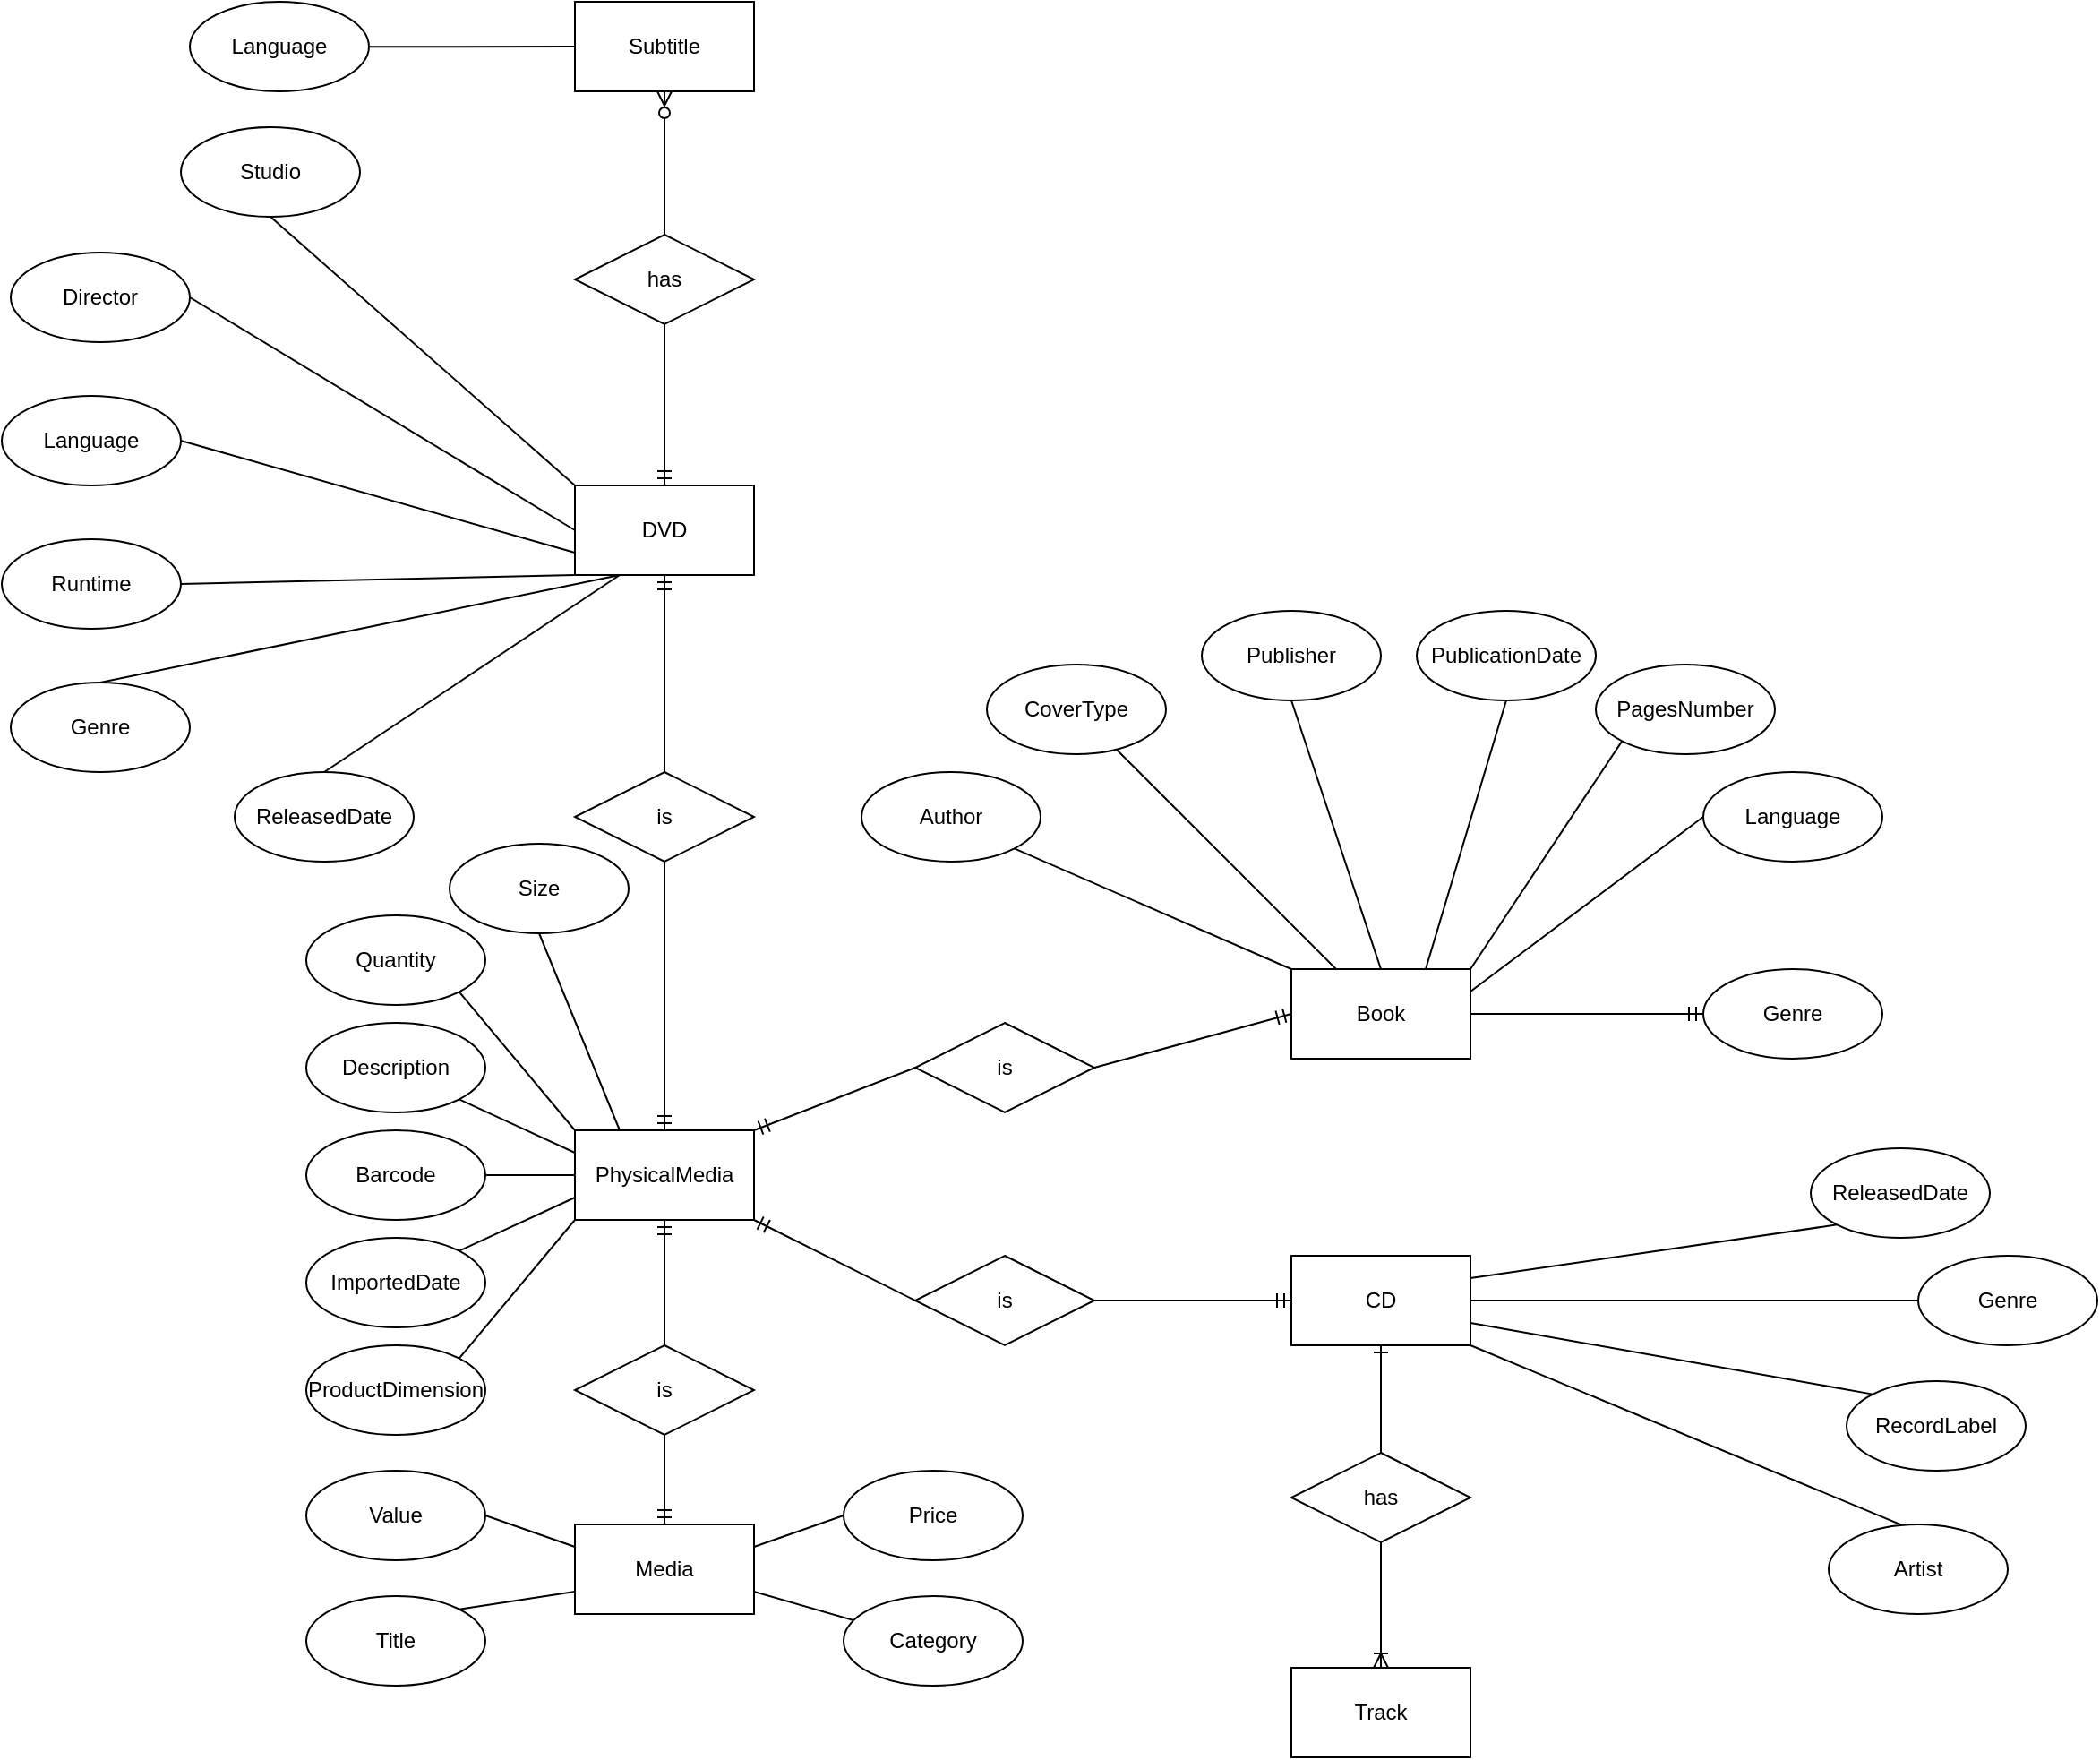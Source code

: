 <mxfile version="22.0.8" type="device" pages="2">
  <diagram id="R2lEEEUBdFMjLlhIrx00" name="Page-1">
    <mxGraphModel dx="1596" dy="1559" grid="1" gridSize="10" guides="1" tooltips="1" connect="1" arrows="1" fold="1" page="1" pageScale="1" pageWidth="850" pageHeight="1100" math="0" shadow="0" extFonts="Permanent Marker^https://fonts.googleapis.com/css?family=Permanent+Marker">
      <root>
        <mxCell id="0" />
        <mxCell id="1" parent="0" />
        <mxCell id="szylhPzDD0Z30qTy9Gss-84" style="rounded=0;orthogonalLoop=1;jettySize=auto;html=1;exitX=0;exitY=0.75;exitDx=0;exitDy=0;entryX=1;entryY=0;entryDx=0;entryDy=0;endArrow=none;endFill=0;" parent="1" source="szylhPzDD0Z30qTy9Gss-1" target="szylhPzDD0Z30qTy9Gss-10" edge="1">
          <mxGeometry relative="1" as="geometry" />
        </mxCell>
        <mxCell id="szylhPzDD0Z30qTy9Gss-1" value="Media" style="rounded=0;whiteSpace=wrap;html=1;" parent="1" vertex="1">
          <mxGeometry x="-140" y="-210" width="100" height="50" as="geometry" />
        </mxCell>
        <mxCell id="szylhPzDD0Z30qTy9Gss-85" style="rounded=0;orthogonalLoop=1;jettySize=auto;html=1;exitX=0;exitY=0.5;exitDx=0;exitDy=0;entryX=1;entryY=0.25;entryDx=0;entryDy=0;endArrow=none;endFill=0;" parent="1" source="szylhPzDD0Z30qTy9Gss-7" target="szylhPzDD0Z30qTy9Gss-1" edge="1">
          <mxGeometry relative="1" as="geometry" />
        </mxCell>
        <mxCell id="szylhPzDD0Z30qTy9Gss-7" value="Price" style="ellipse;whiteSpace=wrap;html=1;" parent="1" vertex="1">
          <mxGeometry x="10" y="-240" width="100" height="50" as="geometry" />
        </mxCell>
        <mxCell id="szylhPzDD0Z30qTy9Gss-15" style="rounded=0;orthogonalLoop=1;jettySize=auto;html=1;exitX=1;exitY=0.5;exitDx=0;exitDy=0;entryX=0;entryY=0.25;entryDx=0;entryDy=0;jumpSize=1;endArrow=none;endFill=0;" parent="1" source="szylhPzDD0Z30qTy9Gss-8" target="szylhPzDD0Z30qTy9Gss-1" edge="1">
          <mxGeometry relative="1" as="geometry" />
        </mxCell>
        <mxCell id="szylhPzDD0Z30qTy9Gss-8" value="Value" style="ellipse;whiteSpace=wrap;html=1;" parent="1" vertex="1">
          <mxGeometry x="-290" y="-240" width="100" height="50" as="geometry" />
        </mxCell>
        <mxCell id="szylhPzDD0Z30qTy9Gss-13" style="rounded=0;orthogonalLoop=1;jettySize=auto;html=1;exitX=0.927;exitY=0.773;exitDx=0;exitDy=0;entryX=1;entryY=0.75;entryDx=0;entryDy=0;endArrow=none;endFill=0;exitPerimeter=0;" parent="1" source="szylhPzDD0Z30qTy9Gss-9" target="szylhPzDD0Z30qTy9Gss-1" edge="1">
          <mxGeometry relative="1" as="geometry" />
        </mxCell>
        <mxCell id="szylhPzDD0Z30qTy9Gss-9" value="Category" style="ellipse;whiteSpace=wrap;html=1;" parent="1" vertex="1">
          <mxGeometry x="10" y="-170" width="100" height="50" as="geometry" />
        </mxCell>
        <mxCell id="szylhPzDD0Z30qTy9Gss-10" value="Title" style="ellipse;whiteSpace=wrap;html=1;" parent="1" vertex="1">
          <mxGeometry x="-290" y="-170" width="100" height="50" as="geometry" />
        </mxCell>
        <mxCell id="szylhPzDD0Z30qTy9Gss-66" style="rounded=0;orthogonalLoop=1;jettySize=auto;html=1;exitX=0.5;exitY=1;exitDx=0;exitDy=0;endArrow=ERmandOne;endFill=0;entryX=0.5;entryY=0;entryDx=0;entryDy=0;" parent="1" source="szylhPzDD0Z30qTy9Gss-16" target="szylhPzDD0Z30qTy9Gss-1" edge="1">
          <mxGeometry relative="1" as="geometry">
            <mxPoint x="-50" y="-230" as="targetPoint" />
          </mxGeometry>
        </mxCell>
        <mxCell id="szylhPzDD0Z30qTy9Gss-27" style="rounded=0;orthogonalLoop=1;jettySize=auto;html=1;exitX=0;exitY=0;exitDx=0;exitDy=0;entryX=1;entryY=1;entryDx=0;entryDy=0;endArrow=none;endFill=0;" parent="1" source="szylhPzDD0Z30qTy9Gss-18" target="szylhPzDD0Z30qTy9Gss-20" edge="1">
          <mxGeometry relative="1" as="geometry" />
        </mxCell>
        <mxCell id="szylhPzDD0Z30qTy9Gss-33" style="rounded=0;orthogonalLoop=1;jettySize=auto;html=1;exitX=1;exitY=0.5;exitDx=0;exitDy=0;entryX=0;entryY=0.5;entryDx=0;entryDy=0;endArrow=ERmandOne;endFill=0;" parent="1" source="szylhPzDD0Z30qTy9Gss-18" target="szylhPzDD0Z30qTy9Gss-25" edge="1">
          <mxGeometry relative="1" as="geometry" />
        </mxCell>
        <mxCell id="szylhPzDD0Z30qTy9Gss-18" value="Book" style="rounded=0;whiteSpace=wrap;html=1;" parent="1" vertex="1">
          <mxGeometry x="260" y="-520" width="100" height="50" as="geometry" />
        </mxCell>
        <mxCell id="szylhPzDD0Z30qTy9Gss-20" value="Author" style="ellipse;whiteSpace=wrap;html=1;" parent="1" vertex="1">
          <mxGeometry x="20" y="-630" width="100" height="50" as="geometry" />
        </mxCell>
        <mxCell id="szylhPzDD0Z30qTy9Gss-28" value="" style="rounded=0;orthogonalLoop=1;jettySize=auto;html=1;endArrow=none;endFill=0;" parent="1" source="szylhPzDD0Z30qTy9Gss-21" target="szylhPzDD0Z30qTy9Gss-18" edge="1">
          <mxGeometry relative="1" as="geometry" />
        </mxCell>
        <mxCell id="szylhPzDD0Z30qTy9Gss-21" value="CoverType" style="ellipse;whiteSpace=wrap;html=1;" parent="1" vertex="1">
          <mxGeometry x="90" y="-690" width="100" height="50" as="geometry" />
        </mxCell>
        <mxCell id="szylhPzDD0Z30qTy9Gss-29" style="rounded=0;orthogonalLoop=1;jettySize=auto;html=1;exitX=0.5;exitY=1;exitDx=0;exitDy=0;endArrow=none;endFill=0;entryX=0.5;entryY=0;entryDx=0;entryDy=0;" parent="1" source="szylhPzDD0Z30qTy9Gss-22" target="szylhPzDD0Z30qTy9Gss-18" edge="1">
          <mxGeometry relative="1" as="geometry" />
        </mxCell>
        <mxCell id="szylhPzDD0Z30qTy9Gss-22" value="Publisher&lt;br&gt;" style="ellipse;whiteSpace=wrap;html=1;" parent="1" vertex="1">
          <mxGeometry x="210" y="-720" width="100" height="50" as="geometry" />
        </mxCell>
        <mxCell id="szylhPzDD0Z30qTy9Gss-31" style="rounded=0;orthogonalLoop=1;jettySize=auto;html=1;exitX=0;exitY=1;exitDx=0;exitDy=0;entryX=1;entryY=0;entryDx=0;entryDy=0;endArrow=none;endFill=0;" parent="1" source="szylhPzDD0Z30qTy9Gss-23" target="szylhPzDD0Z30qTy9Gss-18" edge="1">
          <mxGeometry relative="1" as="geometry" />
        </mxCell>
        <mxCell id="szylhPzDD0Z30qTy9Gss-23" value="PagesNumber" style="ellipse;whiteSpace=wrap;html=1;" parent="1" vertex="1">
          <mxGeometry x="430" y="-690" width="100" height="50" as="geometry" />
        </mxCell>
        <mxCell id="szylhPzDD0Z30qTy9Gss-32" style="rounded=0;orthogonalLoop=1;jettySize=auto;html=1;exitX=0;exitY=0.5;exitDx=0;exitDy=0;entryX=1;entryY=0.25;entryDx=0;entryDy=0;endArrow=none;endFill=0;" parent="1" source="szylhPzDD0Z30qTy9Gss-24" target="szylhPzDD0Z30qTy9Gss-18" edge="1">
          <mxGeometry relative="1" as="geometry" />
        </mxCell>
        <mxCell id="szylhPzDD0Z30qTy9Gss-24" value="Language" style="ellipse;whiteSpace=wrap;html=1;" parent="1" vertex="1">
          <mxGeometry x="490" y="-630" width="100" height="50" as="geometry" />
        </mxCell>
        <mxCell id="szylhPzDD0Z30qTy9Gss-25" value="Genre" style="ellipse;whiteSpace=wrap;html=1;" parent="1" vertex="1">
          <mxGeometry x="490" y="-520" width="100" height="50" as="geometry" />
        </mxCell>
        <mxCell id="szylhPzDD0Z30qTy9Gss-26" value="PublicationDate" style="ellipse;whiteSpace=wrap;html=1;" parent="1" vertex="1">
          <mxGeometry x="330" y="-720" width="100" height="50" as="geometry" />
        </mxCell>
        <mxCell id="szylhPzDD0Z30qTy9Gss-30" style="rounded=0;orthogonalLoop=1;jettySize=auto;html=1;exitX=0.5;exitY=1;exitDx=0;exitDy=0;endArrow=none;endFill=0;entryX=0.75;entryY=0;entryDx=0;entryDy=0;" parent="1" source="szylhPzDD0Z30qTy9Gss-26" target="szylhPzDD0Z30qTy9Gss-18" edge="1">
          <mxGeometry relative="1" as="geometry">
            <mxPoint x="442.645" y="-582.982" as="sourcePoint" />
            <mxPoint x="350" y="-500" as="targetPoint" />
          </mxGeometry>
        </mxCell>
        <mxCell id="szylhPzDD0Z30qTy9Gss-46" style="rounded=0;orthogonalLoop=1;jettySize=auto;html=1;exitX=1;exitY=0.5;exitDx=0;exitDy=0;endArrow=none;endFill=0;" parent="1" source="szylhPzDD0Z30qTy9Gss-35" target="szylhPzDD0Z30qTy9Gss-37" edge="1">
          <mxGeometry relative="1" as="geometry" />
        </mxCell>
        <mxCell id="szylhPzDD0Z30qTy9Gss-47" style="rounded=0;orthogonalLoop=1;jettySize=auto;html=1;exitX=1;exitY=0.25;exitDx=0;exitDy=0;entryX=0;entryY=1;entryDx=0;entryDy=0;endArrow=none;endFill=0;" parent="1" source="szylhPzDD0Z30qTy9Gss-35" target="szylhPzDD0Z30qTy9Gss-36" edge="1">
          <mxGeometry relative="1" as="geometry" />
        </mxCell>
        <mxCell id="fsejuPWco9KR8qMzhwhN-25" style="rounded=0;orthogonalLoop=1;jettySize=auto;html=1;exitX=1;exitY=1;exitDx=0;exitDy=0;entryX=1;entryY=0.5;entryDx=0;entryDy=0;endArrow=none;endFill=0;" parent="1" source="szylhPzDD0Z30qTy9Gss-35" target="fsejuPWco9KR8qMzhwhN-24" edge="1">
          <mxGeometry relative="1" as="geometry" />
        </mxCell>
        <mxCell id="szylhPzDD0Z30qTy9Gss-35" value="CD" style="rounded=0;whiteSpace=wrap;html=1;" parent="1" vertex="1">
          <mxGeometry x="260" y="-360" width="100" height="50" as="geometry" />
        </mxCell>
        <mxCell id="szylhPzDD0Z30qTy9Gss-36" value="ReleasedDate" style="ellipse;whiteSpace=wrap;html=1;" parent="1" vertex="1">
          <mxGeometry x="550" y="-420" width="100" height="50" as="geometry" />
        </mxCell>
        <mxCell id="szylhPzDD0Z30qTy9Gss-37" value="Genre" style="ellipse;whiteSpace=wrap;html=1;" parent="1" vertex="1">
          <mxGeometry x="610" y="-360" width="100" height="50" as="geometry" />
        </mxCell>
        <mxCell id="szylhPzDD0Z30qTy9Gss-48" style="rounded=0;orthogonalLoop=1;jettySize=auto;html=1;exitX=0;exitY=0;exitDx=0;exitDy=0;endArrow=none;endFill=0;entryX=1;entryY=0.75;entryDx=0;entryDy=0;" parent="1" source="szylhPzDD0Z30qTy9Gss-38" target="szylhPzDD0Z30qTy9Gss-35" edge="1">
          <mxGeometry relative="1" as="geometry">
            <mxPoint x="480" y="-320" as="targetPoint" />
          </mxGeometry>
        </mxCell>
        <mxCell id="szylhPzDD0Z30qTy9Gss-38" value="RecordLabel" style="ellipse;whiteSpace=wrap;html=1;" parent="1" vertex="1">
          <mxGeometry x="570" y="-290" width="100" height="50" as="geometry" />
        </mxCell>
        <mxCell id="szylhPzDD0Z30qTy9Gss-50" style="rounded=0;orthogonalLoop=1;jettySize=auto;html=1;exitX=0.5;exitY=0;exitDx=0;exitDy=0;entryX=0.5;entryY=1;entryDx=0;entryDy=0;endArrow=ERone;endFill=0;" parent="1" source="szylhPzDD0Z30qTy9Gss-39" target="szylhPzDD0Z30qTy9Gss-35" edge="1">
          <mxGeometry relative="1" as="geometry" />
        </mxCell>
        <mxCell id="szylhPzDD0Z30qTy9Gss-51" style="rounded=0;orthogonalLoop=1;jettySize=auto;html=1;exitX=0.5;exitY=1;exitDx=0;exitDy=0;entryX=0.5;entryY=0;entryDx=0;entryDy=0;endArrow=ERoneToMany;endFill=0;" parent="1" source="szylhPzDD0Z30qTy9Gss-39" target="szylhPzDD0Z30qTy9Gss-44" edge="1">
          <mxGeometry relative="1" as="geometry" />
        </mxCell>
        <mxCell id="szylhPzDD0Z30qTy9Gss-39" value="has" style="rhombus;whiteSpace=wrap;html=1;" parent="1" vertex="1">
          <mxGeometry x="260" y="-250" width="100" height="50" as="geometry" />
        </mxCell>
        <mxCell id="szylhPzDD0Z30qTy9Gss-44" value="Track" style="rounded=0;whiteSpace=wrap;html=1;" parent="1" vertex="1">
          <mxGeometry x="260" y="-130" width="100" height="50" as="geometry" />
        </mxCell>
        <mxCell id="fsejuPWco9KR8qMzhwhN-15" style="edgeStyle=orthogonalEdgeStyle;rounded=0;orthogonalLoop=1;jettySize=auto;html=1;exitX=0.5;exitY=0;exitDx=0;exitDy=0;entryX=0.5;entryY=1;entryDx=0;entryDy=0;startArrow=none;startFill=0;endArrow=ERmandOne;endFill=0;" parent="1" source="fsejuPWco9KR8qMzhwhN-8" target="szylhPzDD0Z30qTy9Gss-67" edge="1">
          <mxGeometry relative="1" as="geometry" />
        </mxCell>
        <mxCell id="fsejuPWco9KR8qMzhwhN-8" value="is" style="rhombus;whiteSpace=wrap;html=1;" parent="1" vertex="1">
          <mxGeometry x="-140" y="-630" width="100" height="50" as="geometry" />
        </mxCell>
        <mxCell id="szylhPzDD0Z30qTy9Gss-70" value="Subtitle" style="rounded=0;whiteSpace=wrap;html=1;" parent="1" vertex="1">
          <mxGeometry x="-140" y="-1060" width="100" height="50" as="geometry" />
        </mxCell>
        <mxCell id="fsejuPWco9KR8qMzhwhN-3" style="rounded=0;orthogonalLoop=1;jettySize=auto;html=1;exitX=0;exitY=0.5;exitDx=0;exitDy=0;endArrow=none;endFill=0;" parent="1" source="szylhPzDD0Z30qTy9Gss-70" target="fsejuPWco9KR8qMzhwhN-2" edge="1">
          <mxGeometry relative="1" as="geometry" />
        </mxCell>
        <mxCell id="fsejuPWco9KR8qMzhwhN-2" value="Language" style="ellipse;whiteSpace=wrap;html=1;" parent="1" vertex="1">
          <mxGeometry x="-355" y="-1060" width="100" height="50" as="geometry" />
        </mxCell>
        <mxCell id="szylhPzDD0Z30qTy9Gss-58" value="Genre" style="ellipse;whiteSpace=wrap;html=1;" parent="1" vertex="1">
          <mxGeometry x="-455" y="-680" width="100" height="50" as="geometry" />
        </mxCell>
        <mxCell id="szylhPzDD0Z30qTy9Gss-59" value="ReleasedDate" style="ellipse;whiteSpace=wrap;html=1;" parent="1" vertex="1">
          <mxGeometry x="-330" y="-630" width="100" height="50" as="geometry" />
        </mxCell>
        <mxCell id="szylhPzDD0Z30qTy9Gss-60" value="Runtime" style="ellipse;whiteSpace=wrap;html=1;" parent="1" vertex="1">
          <mxGeometry x="-460" y="-760" width="100" height="50" as="geometry" />
        </mxCell>
        <mxCell id="szylhPzDD0Z30qTy9Gss-61" value="Studio" style="ellipse;whiteSpace=wrap;html=1;" parent="1" vertex="1">
          <mxGeometry x="-360" y="-990" width="100" height="50" as="geometry" />
        </mxCell>
        <mxCell id="szylhPzDD0Z30qTy9Gss-62" value="Language" style="ellipse;whiteSpace=wrap;html=1;" parent="1" vertex="1">
          <mxGeometry x="-460" y="-840" width="100" height="50" as="geometry" />
        </mxCell>
        <mxCell id="szylhPzDD0Z30qTy9Gss-63" value="Director" style="ellipse;whiteSpace=wrap;html=1;" parent="1" vertex="1">
          <mxGeometry x="-455" y="-920" width="100" height="50" as="geometry" />
        </mxCell>
        <mxCell id="fsejuPWco9KR8qMzhwhN-11" style="edgeStyle=orthogonalEdgeStyle;rounded=0;orthogonalLoop=1;jettySize=auto;html=1;exitX=0.5;exitY=0;exitDx=0;exitDy=0;entryX=0.5;entryY=1;entryDx=0;entryDy=0;endArrow=none;endFill=0;startArrow=ERmandOne;startFill=0;" parent="1" source="szylhPzDD0Z30qTy9Gss-67" target="szylhPzDD0Z30qTy9Gss-69" edge="1">
          <mxGeometry relative="1" as="geometry" />
        </mxCell>
        <mxCell id="szylhPzDD0Z30qTy9Gss-67" value="DVD" style="rounded=0;whiteSpace=wrap;html=1;" parent="1" vertex="1">
          <mxGeometry x="-140" y="-790" width="100" height="50" as="geometry" />
        </mxCell>
        <mxCell id="szylhPzDD0Z30qTy9Gss-79" style="rounded=0;orthogonalLoop=1;jettySize=auto;html=1;exitX=0.5;exitY=0;exitDx=0;exitDy=0;entryX=0.25;entryY=1;entryDx=0;entryDy=0;endArrow=none;endFill=0;" parent="1" source="szylhPzDD0Z30qTy9Gss-58" target="szylhPzDD0Z30qTy9Gss-67" edge="1">
          <mxGeometry relative="1" as="geometry" />
        </mxCell>
        <mxCell id="szylhPzDD0Z30qTy9Gss-77" style="rounded=0;orthogonalLoop=1;jettySize=auto;html=1;exitX=0.5;exitY=0;exitDx=0;exitDy=0;entryX=0.25;entryY=1;entryDx=0;entryDy=0;endArrow=none;endFill=0;" parent="1" source="szylhPzDD0Z30qTy9Gss-59" target="szylhPzDD0Z30qTy9Gss-67" edge="1">
          <mxGeometry relative="1" as="geometry" />
        </mxCell>
        <mxCell id="szylhPzDD0Z30qTy9Gss-80" style="rounded=0;orthogonalLoop=1;jettySize=auto;html=1;exitX=1;exitY=0.5;exitDx=0;exitDy=0;endArrow=none;endFill=0;entryX=0;entryY=1;entryDx=0;entryDy=0;" parent="1" source="szylhPzDD0Z30qTy9Gss-60" target="szylhPzDD0Z30qTy9Gss-67" edge="1">
          <mxGeometry relative="1" as="geometry">
            <mxPoint x="-270" y="-690" as="targetPoint" />
          </mxGeometry>
        </mxCell>
        <mxCell id="szylhPzDD0Z30qTy9Gss-76" style="rounded=0;orthogonalLoop=1;jettySize=auto;html=1;exitX=0.5;exitY=1;exitDx=0;exitDy=0;entryX=0;entryY=0;entryDx=0;entryDy=0;endArrow=none;endFill=0;" parent="1" source="szylhPzDD0Z30qTy9Gss-61" target="szylhPzDD0Z30qTy9Gss-67" edge="1">
          <mxGeometry relative="1" as="geometry" />
        </mxCell>
        <mxCell id="szylhPzDD0Z30qTy9Gss-81" style="rounded=0;orthogonalLoop=1;jettySize=auto;html=1;exitX=1;exitY=0.5;exitDx=0;exitDy=0;entryX=0;entryY=0.75;entryDx=0;entryDy=0;endArrow=none;endFill=0;" parent="1" source="szylhPzDD0Z30qTy9Gss-62" target="szylhPzDD0Z30qTy9Gss-67" edge="1">
          <mxGeometry relative="1" as="geometry" />
        </mxCell>
        <mxCell id="szylhPzDD0Z30qTy9Gss-75" style="rounded=0;orthogonalLoop=1;jettySize=auto;html=1;exitX=1;exitY=0.5;exitDx=0;exitDy=0;entryX=0;entryY=0.5;entryDx=0;entryDy=0;endArrow=none;endFill=0;" parent="1" source="szylhPzDD0Z30qTy9Gss-63" target="szylhPzDD0Z30qTy9Gss-67" edge="1">
          <mxGeometry relative="1" as="geometry" />
        </mxCell>
        <mxCell id="fsejuPWco9KR8qMzhwhN-12" style="edgeStyle=orthogonalEdgeStyle;rounded=0;orthogonalLoop=1;jettySize=auto;html=1;exitX=0.5;exitY=0;exitDx=0;exitDy=0;entryX=0.5;entryY=1;entryDx=0;entryDy=0;endArrow=ERzeroToMany;endFill=0;" parent="1" source="szylhPzDD0Z30qTy9Gss-69" target="szylhPzDD0Z30qTy9Gss-70" edge="1">
          <mxGeometry relative="1" as="geometry" />
        </mxCell>
        <mxCell id="szylhPzDD0Z30qTy9Gss-69" value="has" style="rhombus;whiteSpace=wrap;html=1;" parent="1" vertex="1">
          <mxGeometry x="-140" y="-930" width="100" height="50" as="geometry" />
        </mxCell>
        <mxCell id="fsejuPWco9KR8qMzhwhN-16" style="edgeStyle=orthogonalEdgeStyle;rounded=0;orthogonalLoop=1;jettySize=auto;html=1;exitX=0.5;exitY=0;exitDx=0;exitDy=0;entryX=0.5;entryY=1;entryDx=0;entryDy=0;endArrow=none;endFill=0;startArrow=ERmandOne;startFill=0;" parent="1" source="szylhPzDD0Z30qTy9Gss-82" target="fsejuPWco9KR8qMzhwhN-8" edge="1">
          <mxGeometry relative="1" as="geometry" />
        </mxCell>
        <mxCell id="szylhPzDD0Z30qTy9Gss-92" value="ImportedDate" style="ellipse;whiteSpace=wrap;html=1;" parent="1" vertex="1">
          <mxGeometry x="-290" y="-370" width="100" height="50" as="geometry" />
        </mxCell>
        <mxCell id="szylhPzDD0Z30qTy9Gss-97" style="rounded=0;orthogonalLoop=1;jettySize=auto;html=1;exitX=1;exitY=0;exitDx=0;exitDy=0;entryX=0;entryY=0.75;entryDx=0;entryDy=0;endArrow=none;endFill=0;" parent="1" source="szylhPzDD0Z30qTy9Gss-92" target="szylhPzDD0Z30qTy9Gss-82" edge="1">
          <mxGeometry relative="1" as="geometry" />
        </mxCell>
        <mxCell id="fsejuPWco9KR8qMzhwhN-22" style="rounded=0;orthogonalLoop=1;jettySize=auto;html=1;exitX=1;exitY=0;exitDx=0;exitDy=0;entryX=0;entryY=0.5;entryDx=0;entryDy=0;endArrow=none;endFill=0;startArrow=ERmandOne;startFill=0;" parent="1" source="szylhPzDD0Z30qTy9Gss-82" target="fsejuPWco9KR8qMzhwhN-21" edge="1">
          <mxGeometry relative="1" as="geometry" />
        </mxCell>
        <mxCell id="szylhPzDD0Z30qTy9Gss-82" value="PhysicalMedia" style="rounded=0;whiteSpace=wrap;html=1;" parent="1" vertex="1">
          <mxGeometry x="-140" y="-430" width="100" height="50" as="geometry" />
        </mxCell>
        <mxCell id="szylhPzDD0Z30qTy9Gss-100" style="rounded=0;orthogonalLoop=1;jettySize=auto;html=1;exitX=1;exitY=0.5;exitDx=0;exitDy=0;entryX=0;entryY=0.5;entryDx=0;entryDy=0;endArrow=none;endFill=0;" parent="1" source="szylhPzDD0Z30qTy9Gss-89" target="szylhPzDD0Z30qTy9Gss-82" edge="1">
          <mxGeometry relative="1" as="geometry" />
        </mxCell>
        <mxCell id="szylhPzDD0Z30qTy9Gss-89" value="Barcode" style="ellipse;whiteSpace=wrap;html=1;" parent="1" vertex="1">
          <mxGeometry x="-290" y="-430" width="100" height="50" as="geometry" />
        </mxCell>
        <mxCell id="szylhPzDD0Z30qTy9Gss-99" style="rounded=0;orthogonalLoop=1;jettySize=auto;html=1;exitX=1;exitY=1;exitDx=0;exitDy=0;entryX=0;entryY=0.25;entryDx=0;entryDy=0;endArrow=none;endFill=0;" parent="1" source="szylhPzDD0Z30qTy9Gss-90" target="szylhPzDD0Z30qTy9Gss-82" edge="1">
          <mxGeometry relative="1" as="geometry" />
        </mxCell>
        <mxCell id="szylhPzDD0Z30qTy9Gss-90" value="Description" style="ellipse;whiteSpace=wrap;html=1;" parent="1" vertex="1">
          <mxGeometry x="-290" y="-490" width="100" height="50" as="geometry" />
        </mxCell>
        <mxCell id="szylhPzDD0Z30qTy9Gss-91" value="Quantity" style="ellipse;whiteSpace=wrap;html=1;" parent="1" vertex="1">
          <mxGeometry x="-290" y="-550" width="100" height="50" as="geometry" />
        </mxCell>
        <mxCell id="szylhPzDD0Z30qTy9Gss-95" style="rounded=0;orthogonalLoop=1;jettySize=auto;html=1;exitX=1;exitY=0;exitDx=0;exitDy=0;entryX=0;entryY=1;entryDx=0;entryDy=0;endArrow=none;endFill=0;" parent="1" source="szylhPzDD0Z30qTy9Gss-93" target="szylhPzDD0Z30qTy9Gss-82" edge="1">
          <mxGeometry relative="1" as="geometry" />
        </mxCell>
        <mxCell id="szylhPzDD0Z30qTy9Gss-93" value="ProductDimension" style="ellipse;whiteSpace=wrap;html=1;" parent="1" vertex="1">
          <mxGeometry x="-290" y="-310" width="100" height="50" as="geometry" />
        </mxCell>
        <mxCell id="szylhPzDD0Z30qTy9Gss-96" style="rounded=0;orthogonalLoop=1;jettySize=auto;html=1;exitX=0.5;exitY=1;exitDx=0;exitDy=0;entryX=0.25;entryY=0;entryDx=0;entryDy=0;endArrow=none;endFill=0;" parent="1" source="szylhPzDD0Z30qTy9Gss-94" target="szylhPzDD0Z30qTy9Gss-82" edge="1">
          <mxGeometry relative="1" as="geometry" />
        </mxCell>
        <mxCell id="szylhPzDD0Z30qTy9Gss-94" value="Size" style="ellipse;whiteSpace=wrap;html=1;" parent="1" vertex="1">
          <mxGeometry x="-210" y="-590" width="100" height="50" as="geometry" />
        </mxCell>
        <mxCell id="szylhPzDD0Z30qTy9Gss-98" style="rounded=0;orthogonalLoop=1;jettySize=auto;html=1;exitX=1;exitY=1;exitDx=0;exitDy=0;entryX=0;entryY=0;entryDx=0;entryDy=0;endArrow=none;endFill=0;" parent="1" source="szylhPzDD0Z30qTy9Gss-91" target="szylhPzDD0Z30qTy9Gss-82" edge="1">
          <mxGeometry relative="1" as="geometry" />
        </mxCell>
        <mxCell id="fsejuPWco9KR8qMzhwhN-17" style="edgeStyle=orthogonalEdgeStyle;rounded=0;orthogonalLoop=1;jettySize=auto;html=1;exitX=0.5;exitY=0;exitDx=0;exitDy=0;entryX=0.5;entryY=1;entryDx=0;entryDy=0;endArrow=ERmandOne;endFill=0;" parent="1" source="szylhPzDD0Z30qTy9Gss-16" target="szylhPzDD0Z30qTy9Gss-82" edge="1">
          <mxGeometry relative="1" as="geometry" />
        </mxCell>
        <mxCell id="szylhPzDD0Z30qTy9Gss-16" value="is" style="rhombus;whiteSpace=wrap;html=1;" parent="1" vertex="1">
          <mxGeometry x="-140" y="-310" width="100" height="50" as="geometry" />
        </mxCell>
        <mxCell id="fsejuPWco9KR8qMzhwhN-23" style="rounded=0;orthogonalLoop=1;jettySize=auto;html=1;exitX=1;exitY=0.5;exitDx=0;exitDy=0;entryX=0;entryY=0.5;entryDx=0;entryDy=0;endArrow=ERmandOne;endFill=0;" parent="1" source="fsejuPWco9KR8qMzhwhN-21" target="szylhPzDD0Z30qTy9Gss-18" edge="1">
          <mxGeometry relative="1" as="geometry" />
        </mxCell>
        <mxCell id="fsejuPWco9KR8qMzhwhN-21" value="is" style="rhombus;whiteSpace=wrap;html=1;" parent="1" vertex="1">
          <mxGeometry x="50" y="-490" width="100" height="50" as="geometry" />
        </mxCell>
        <mxCell id="fsejuPWco9KR8qMzhwhN-24" value="Artist" style="ellipse;whiteSpace=wrap;html=1;" parent="1" vertex="1">
          <mxGeometry x="560" y="-210" width="100" height="50" as="geometry" />
        </mxCell>
        <mxCell id="fsejuPWco9KR8qMzhwhN-26" value="is" style="rhombus;whiteSpace=wrap;html=1;" parent="1" vertex="1">
          <mxGeometry x="50" y="-360" width="100" height="50" as="geometry" />
        </mxCell>
        <mxCell id="fsejuPWco9KR8qMzhwhN-27" style="rounded=0;orthogonalLoop=1;jettySize=auto;html=1;exitX=1;exitY=1;exitDx=0;exitDy=0;entryX=0;entryY=0.5;entryDx=0;entryDy=0;endArrow=none;endFill=0;startArrow=ERmandOne;startFill=0;" parent="1" source="szylhPzDD0Z30qTy9Gss-82" target="fsejuPWco9KR8qMzhwhN-26" edge="1">
          <mxGeometry relative="1" as="geometry">
            <mxPoint x="-30" y="-420" as="sourcePoint" />
            <mxPoint x="50" y="-455" as="targetPoint" />
          </mxGeometry>
        </mxCell>
        <mxCell id="fsejuPWco9KR8qMzhwhN-28" style="rounded=0;orthogonalLoop=1;jettySize=auto;html=1;exitX=1;exitY=0.5;exitDx=0;exitDy=0;entryX=0;entryY=0.5;entryDx=0;entryDy=0;endArrow=ERmandOne;endFill=0;" parent="1" source="fsejuPWco9KR8qMzhwhN-26" target="szylhPzDD0Z30qTy9Gss-35" edge="1">
          <mxGeometry relative="1" as="geometry">
            <mxPoint x="160" y="-455" as="sourcePoint" />
            <mxPoint x="270" y="-485" as="targetPoint" />
          </mxGeometry>
        </mxCell>
      </root>
    </mxGraphModel>
  </diagram>
  <diagram id="GtuT8Ruv_xqgVKkYngHT" name="Page-2">
    <mxGraphModel dx="746" dy="459" grid="1" gridSize="10" guides="1" tooltips="1" connect="1" arrows="1" fold="1" page="1" pageScale="1" pageWidth="850" pageHeight="1100" math="0" shadow="0">
      <root>
        <mxCell id="0" />
        <mxCell id="1" parent="0" />
      </root>
    </mxGraphModel>
  </diagram>
</mxfile>
